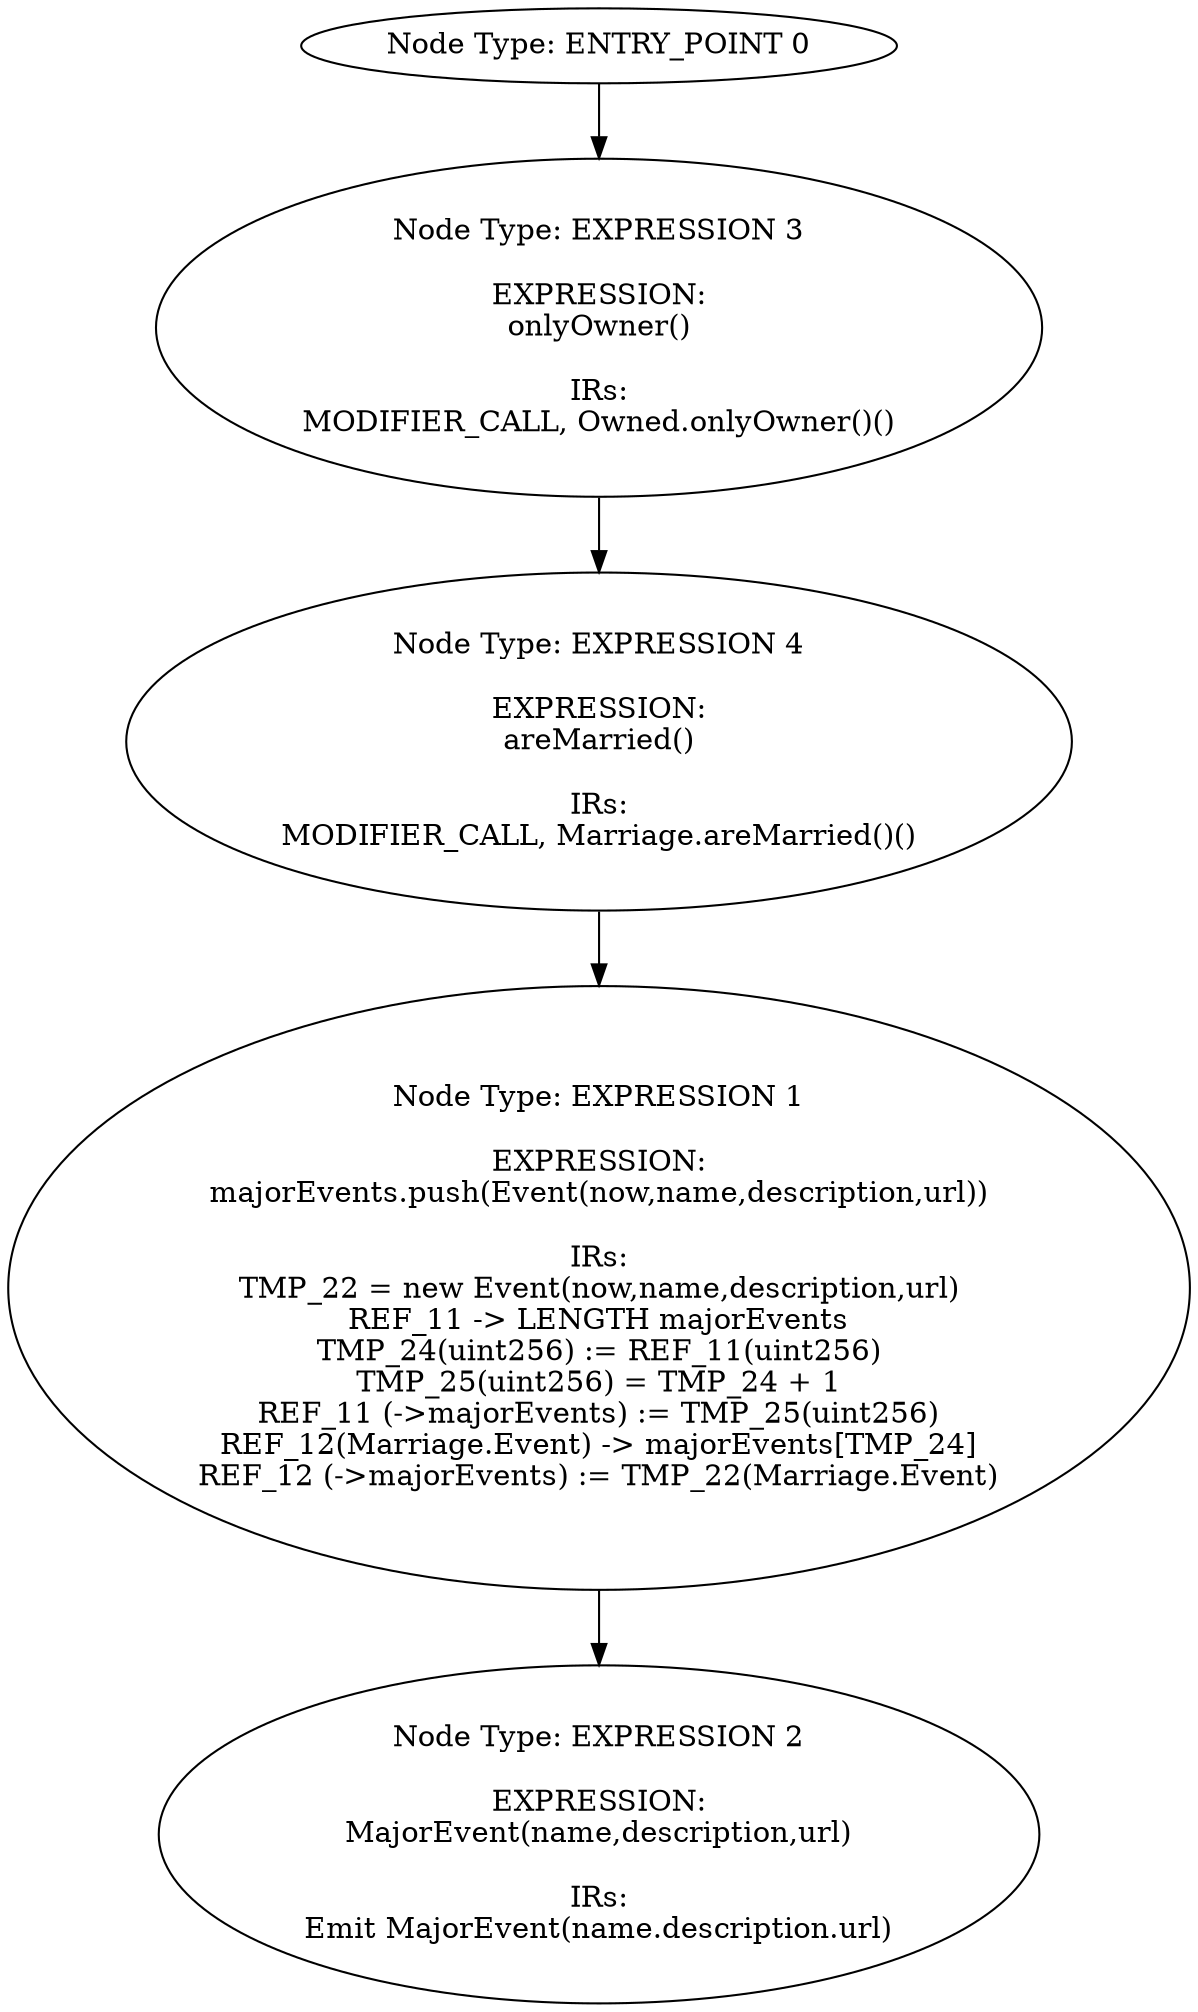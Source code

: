 digraph{
0[label="Node Type: ENTRY_POINT 0
"];
0->3;
1[label="Node Type: EXPRESSION 1

EXPRESSION:
majorEvents.push(Event(now,name,description,url))

IRs:
TMP_22 = new Event(now,name,description,url)
REF_11 -> LENGTH majorEvents
TMP_24(uint256) := REF_11(uint256)
TMP_25(uint256) = TMP_24 + 1
REF_11 (->majorEvents) := TMP_25(uint256)
REF_12(Marriage.Event) -> majorEvents[TMP_24]
REF_12 (->majorEvents) := TMP_22(Marriage.Event)"];
1->2;
2[label="Node Type: EXPRESSION 2

EXPRESSION:
MajorEvent(name,description,url)

IRs:
Emit MajorEvent(name.description.url)"];
3[label="Node Type: EXPRESSION 3

EXPRESSION:
onlyOwner()

IRs:
MODIFIER_CALL, Owned.onlyOwner()()"];
3->4;
4[label="Node Type: EXPRESSION 4

EXPRESSION:
areMarried()

IRs:
MODIFIER_CALL, Marriage.areMarried()()"];
4->1;
}
